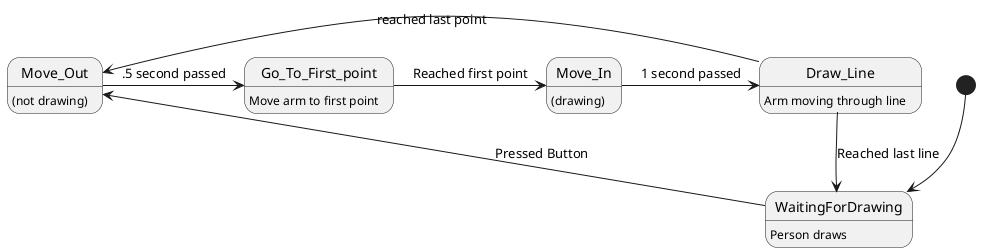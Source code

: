 ```puml
@startuml Arm Drawing
[*] --> WaitingForDrawing
WaitingForDrawing: Person draws
Move_Out : (not drawing)
Go_To_First_point : Move arm to first point
Move_In : (drawing)
Draw_Line : Arm moving through line
WaitingForDrawing --> Move_Out : Pressed Button
Move_Out -> Go_To_First_point : .5 second passed
Go_To_First_point -> Move_In : Reached first point
Move_In -> Draw_Line : 1 second passed
Draw_Line -> Move_Out : reached last point
Draw_Line --> WaitingForDrawing : Reached last line
@enduml